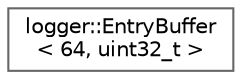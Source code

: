digraph "Graphical Class Hierarchy"
{
 // LATEX_PDF_SIZE
  bgcolor="transparent";
  edge [fontname=Helvetica,fontsize=10,labelfontname=Helvetica,labelfontsize=10];
  node [fontname=Helvetica,fontsize=10,shape=box,height=0.2,width=0.4];
  rankdir="LR";
  Node0 [id="Node000000",label="logger::EntryBuffer\l\< 64, uint32_t \>",height=0.2,width=0.4,color="grey40", fillcolor="white", style="filled",URL="$d5/d1e/classlogger_1_1EntryBuffer.html",tooltip=" "];
}
